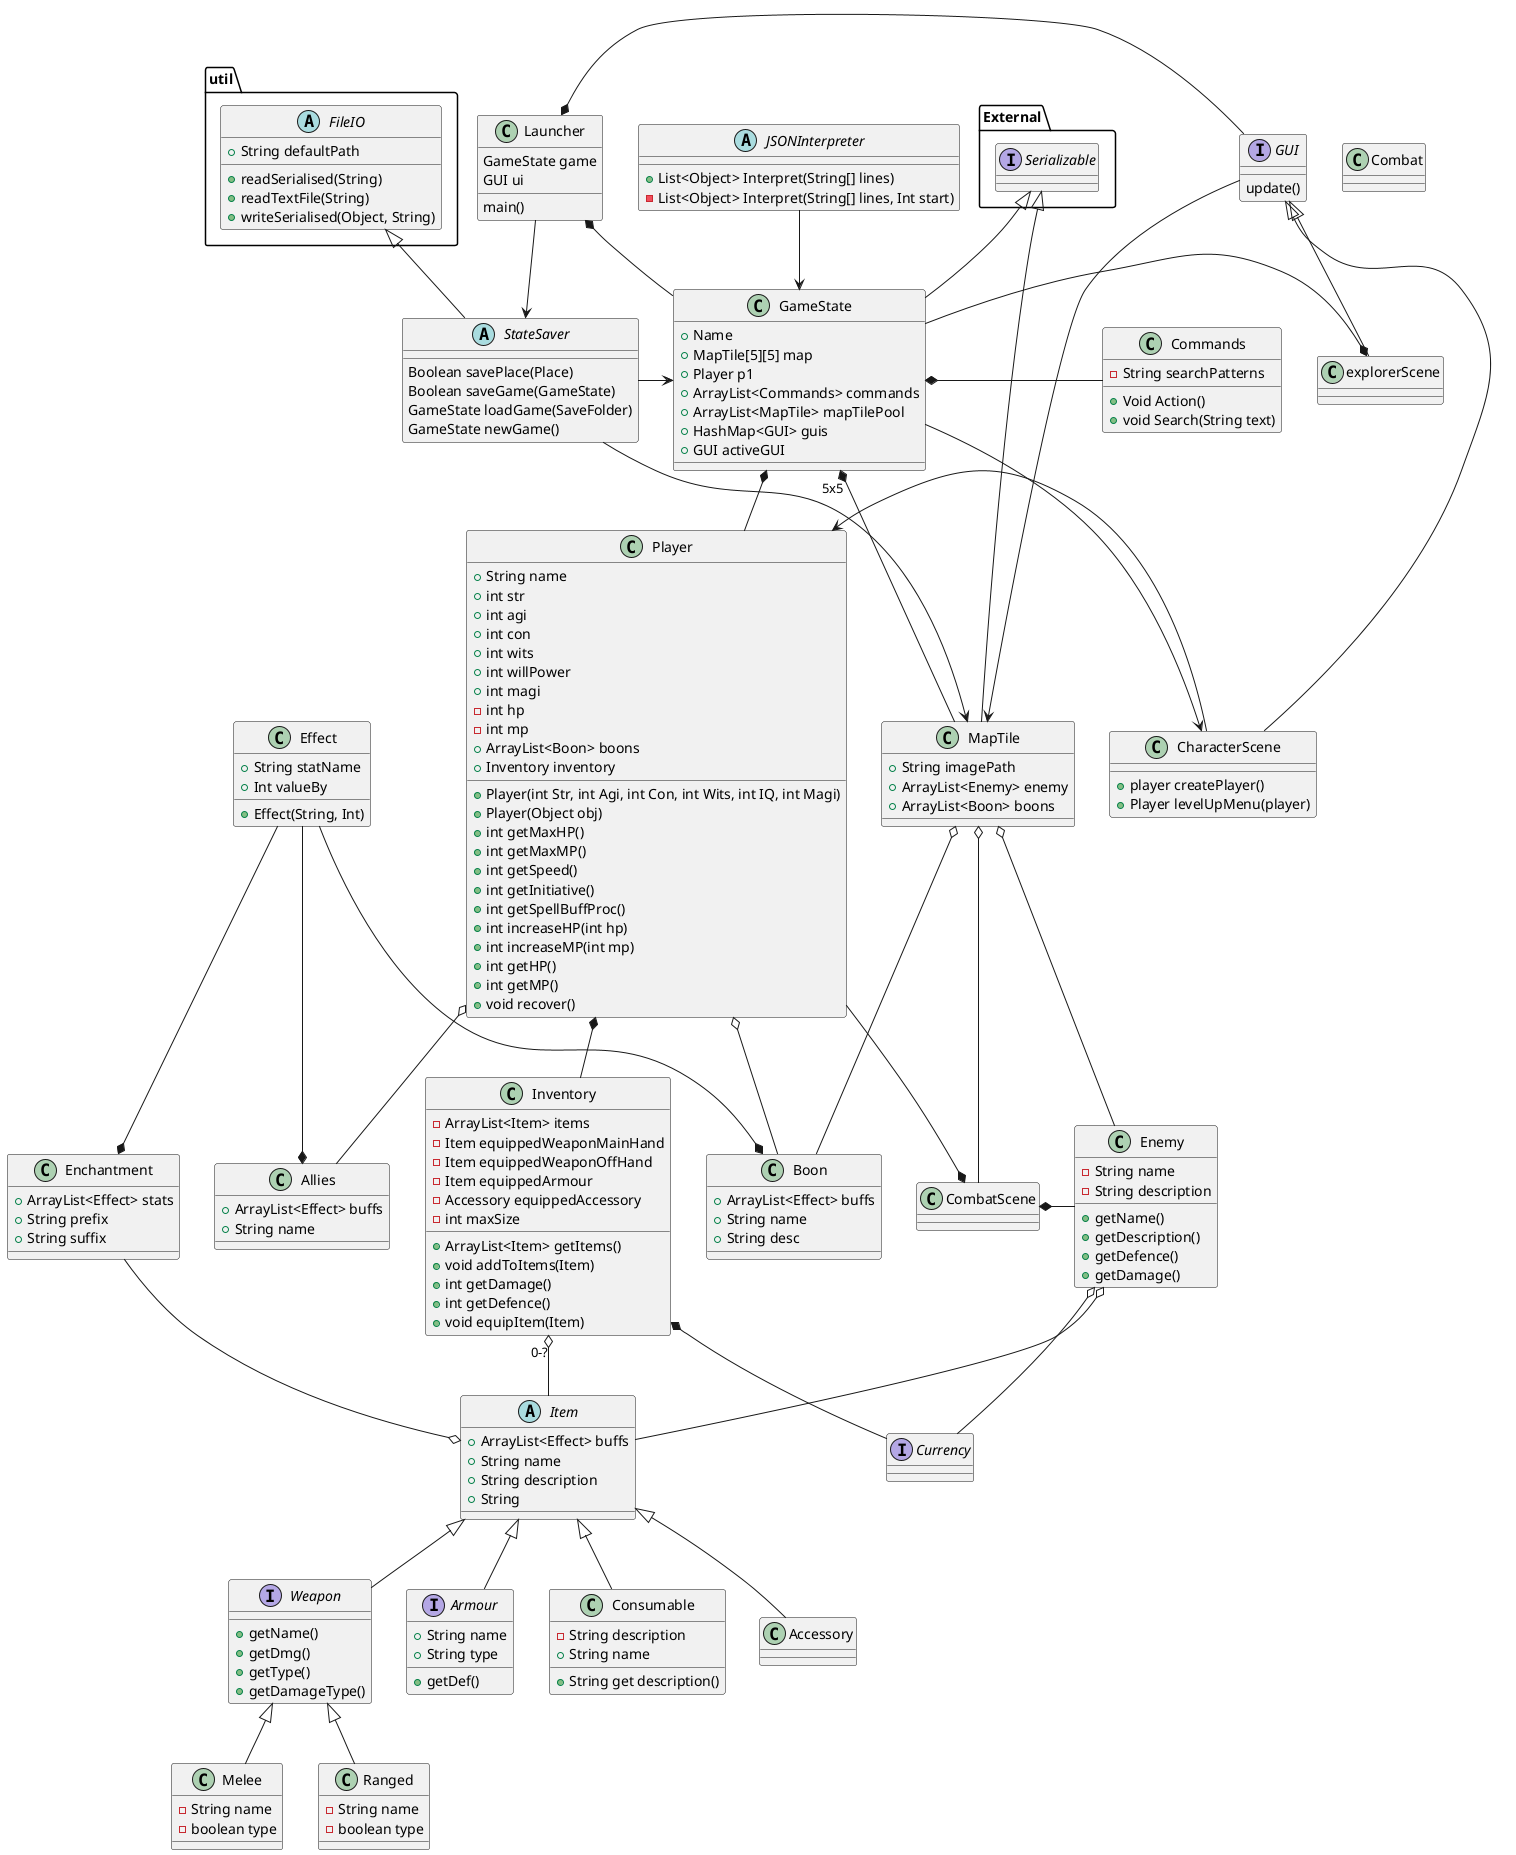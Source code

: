 @startuml
'https://plantuml.com/class-diagram

class Launcher {
    main()
    GameState game
    GUI ui
}
interface GUI {
    update()
}
class explorerScene extends GUI {

}
class CharacterScene extends GUI{
    + player createPlayer()
    + Player levelUpMenu(player)

}
abstract class StateSaver Extends util.FileIO {
    Boolean savePlace(Place)
    Boolean saveGame(GameState)
    GameState loadGame(SaveFolder)
    GameState newGame()
}
abstract class util.FileIO {
    + String defaultPath
    + readSerialised(String)
    + readTextFile(String)
    + writeSerialised(Object, String)
}
class GameState extends External.Serializable{
    + Name
    + MapTile[5][5] map
    + Player p1
    + ArrayList<Commands> commands
    + ArrayList<MapTile> mapTilePool
    + HashMap<GUI> guis
    + GUI activeGUI
}
abstract class JSONInterpreter {
    + List<Object> Interpret(String[] lines)
    - List<Object> Interpret(String[] lines, Int start)
}
class Commands {
    - String searchPatterns
    + Void Action()
    + void Search(String text)
}
class Player {
    + Player(int Str, int Agi, int Con, int Wits, int IQ, int Magi)
    + Player(Object obj)
    + String name
    + int str
    + int agi
    + int con
    + int wits
    + int willPower
    + int magi
    - int hp
    - int mp
    + int getMaxHP()
    + int getMaxMP()
    + int getSpeed()
    + ArrayList<Boon> boons
    + Inventory inventory
    + int getInitiative()
    + int getSpellBuffProc()
    + int increaseHP(int hp)
    + int increaseMP(int mp)
    + int getHP()
    + int getMP()
    + void recover()
}
class Effect{
    + String statName
    + Int valueBy
    + Effect(String, Int)
}
class Allies {
    + ArrayList<Effect> buffs
    + String name
}
class Inventory {
    - ArrayList<Item> items
    - Item equippedWeaponMainHand
    - Item equippedWeaponOffHand
    - Item equippedArmour
    - Accessory equippedAccessory
    - int maxSize
    + ArrayList<Item> getItems()
    + void addToItems(Item)
    + int getDamage()
    + int getDefence()
    + void equipItem(Item)
}
class MapTile extends External.Serializable {
    + String imagePath
    + ArrayList<Enemy> enemy
    + ArrayList<Boon> boons
}
abstract class Item{
    + ArrayList<Effect> buffs
    + String name
    + String description
    + String
}
interface Weapon extends Item{
    +getName()
    +getDmg()
    +getType()
    +getDamageType()
}
class Melee extends Weapon{
    - String name
    - boolean type
}
class Ranged extends Weapon{
    - String name
    - boolean type
}
interface Armour extends Item{
    + String name
    + String type
    + getDef()
}
class Consumable extends Item{
    - String description
    + String get description()
    + String name
}
class Accessory extends Item{
}
class Enchantment{
    + ArrayList<Effect> stats
    + String prefix
    + String suffix
}
interface Currency{

}
class Enemy{
    - String name
    - String description
    + getName()
    + getDescription()
    + getDefence()
    + getDamage()
}
class Combat {

}
class Boon {
    + ArrayList<Effect> buffs
    + String name
    + String desc
}
interface External.Serializable
Launcher --> StateSaver
Launcher *-- GameState
Launcher *- GUI
GUI -> MapTile
StateSaver -> MapTile
StateSaver -> GameState
GameState --> CharacterScene
GameState -* explorerScene
JSONInterpreter --> GameState
Player <- CharacterScene
GameState *-- Player
GameState *- Commands
Player o-- Allies
Player *-- Inventory
GameState "5x5" *-- MapTile
Inventory "0-?" o-- Item
Enchantment -o Item
Effect --* Enchantment
Effect --* Allies
Effect --* Boon
Inventory *- Currency
Enemy o-- Currency
Enemy o- Item
MapTile o-- Enemy
MapTile o-- CombatScene
Player -* CombatScene
CombatScene *- Enemy
Player o-- Boon
MapTile o-- Boon

@enduml